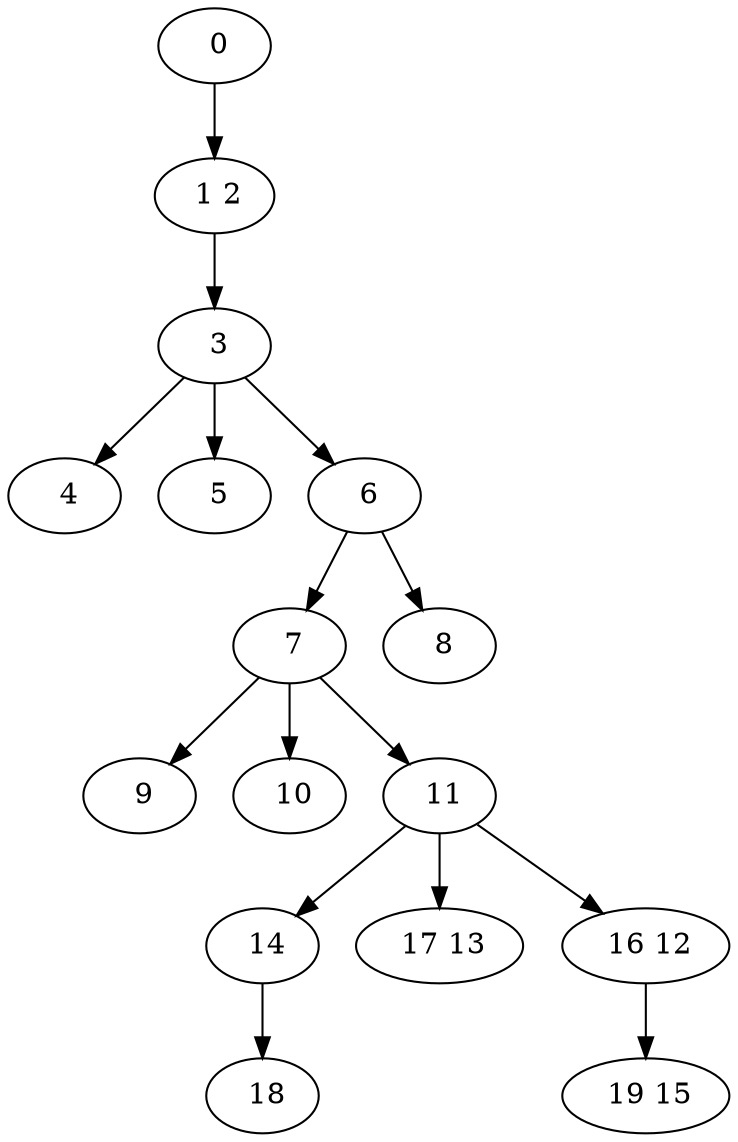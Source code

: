digraph mytree {
" 0" -> " 1 2";
" 1 2" -> " 3";
" 3" -> " 4";
" 3" -> " 5";
" 3" -> " 6";
" 4";
" 5";
" 6" -> " 7";
" 6" -> " 8";
" 7" -> " 9";
" 7" -> " 10";
" 7" -> " 11";
" 8";
" 9";
" 10";
" 11" -> " 14";
" 11" -> " 17 13";
" 11" -> " 16 12";
" 14" -> " 18";
" 17 13";
" 16 12" -> " 19 15";
" 18";
" 19 15";
}
